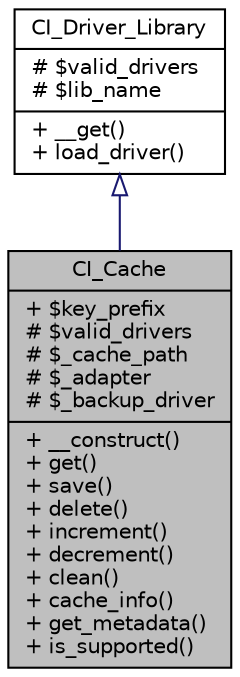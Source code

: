 digraph "CI_Cache"
{
 // LATEX_PDF_SIZE
  edge [fontname="Helvetica",fontsize="10",labelfontname="Helvetica",labelfontsize="10"];
  node [fontname="Helvetica",fontsize="10",shape=record];
  Node2 [label="{CI_Cache\n|+ $key_prefix\l# $valid_drivers\l# $_cache_path\l# $_adapter\l# $_backup_driver\l|+ __construct()\l+ get()\l+ save()\l+ delete()\l+ increment()\l+ decrement()\l+ clean()\l+ cache_info()\l+ get_metadata()\l+ is_supported()\l}",height=0.2,width=0.4,color="black", fillcolor="grey75", style="filled", fontcolor="black",tooltip=" "];
  Node3 -> Node2 [dir="back",color="midnightblue",fontsize="10",style="solid",arrowtail="onormal",fontname="Helvetica"];
  Node3 [label="{CI_Driver_Library\n|# $valid_drivers\l# $lib_name\l|+ __get()\l+ load_driver()\l}",height=0.2,width=0.4,color="black", fillcolor="white", style="filled",URL="$class_c_i___driver___library.html",tooltip=" "];
}
